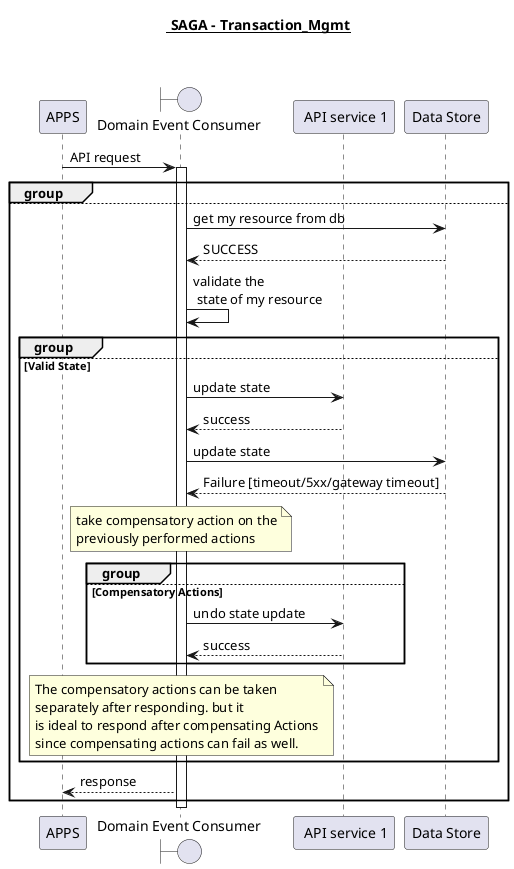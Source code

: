 @startuml


title  __ SAGA - Transaction_Mgmt__\n\n

participant "APPS" as apps
boundary "Domain Event Consumer" as api1
participant " API service 1" as api2
participant "Data Store" as db



apps -> api1 : API request

activate api1

    group
    else
      api1 -> db : get my resource from db
      db --> api1 : SUCCESS

      api1 -> api1 : validate the \n state of my resource

          group
          else Valid State
            api1 -> api2 : update state
            api2 -->  api1 : success

            api1 -> db : update state
            db --> api1 : Failure [timeout/5xx/gateway timeout]

            note over api1
              take compensatory action on the
              previously performed actions
            end note

            group
            else Compensatory Actions
              api1 -> api2 : undo state update
              api2 --> api1  : success
            end

            note over api1
              The compensatory actions can be taken
              separately after responding. but it
              is ideal to respond after compensating Actions
              since compensating actions can fail as well.
            end note


            end
            api1 --> apps : response
      end




deactivate api1

@enduml
